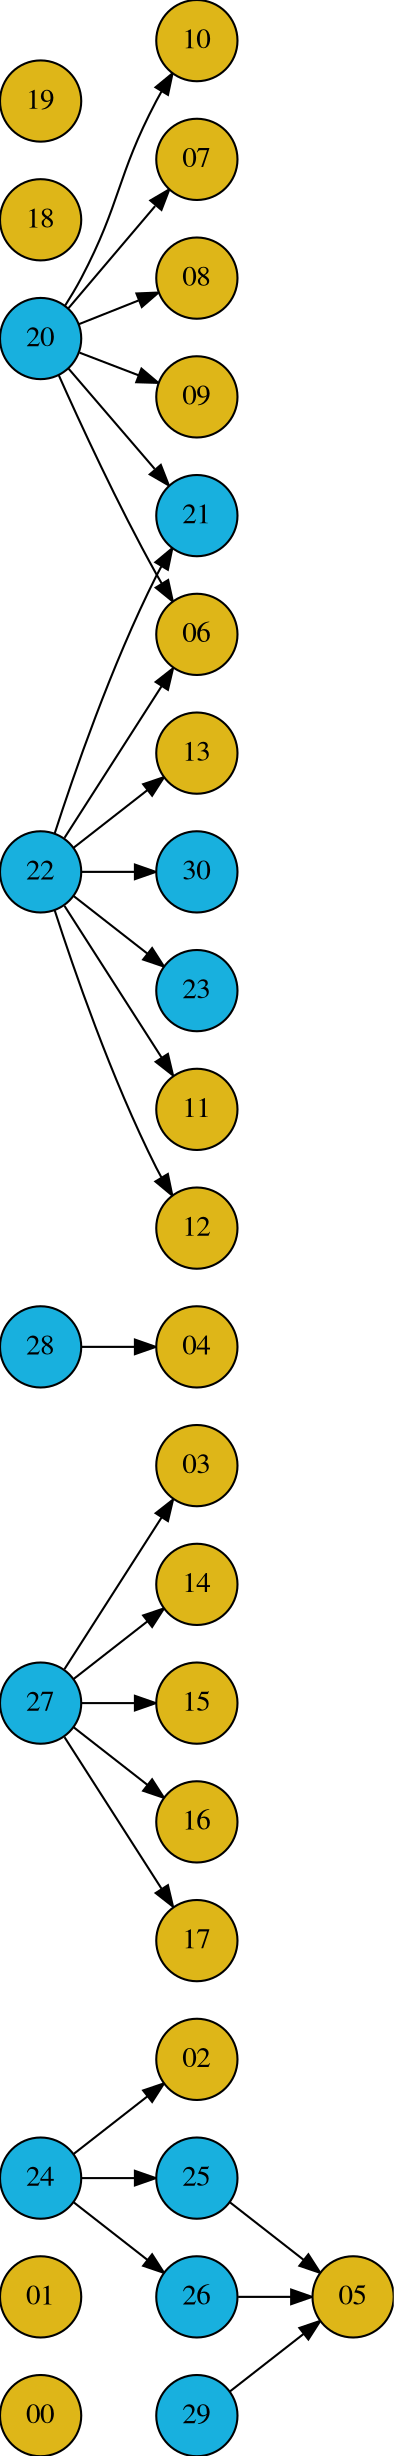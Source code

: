 strict digraph {
# Example of a directed graph.
# Click "next example" button for more examples.
# "digraph" is the default graph type.

# Attributes in here apply to the graph itself.
pad="0"
outputorder=edgesfirst
bgcolor=transparent

# layout= specifies a layout engine:
#   circo — for circular layout of graphs
#   dot — for drawing directed graphs (the default)
#   fdp — for drawing undirected graphs
#   neato — for drawing undirected graphs
#   osage — for drawing large undirected graphs
#   twopi — for radial layouts of graphs
layout=dot
rankdir=LR
#layout=dot
#layout=twopi

# Default node attributes
node [
  shape = circle
  style="filled"
  color=black
  fillcolor="#F2F2F2"
  fontname=Times
]

# Uncomment this to hide labels
#node [ label="" ]

# Uncomment this to arrange nodes in a grid
#layout=osage  edge [style=invis]

# Edges
api_0	 [label=00 fillcolor="#deb618" name="Landroid/location/LocationListener; onLocationChanged (Landroid/location/Location;)V",
type=api];
api_1	 [label=01 fillcolor="#deb618" name="Landroid/view/View$OnClickListener; onClick (Landroid/view/View;)V",
type=api];
api_2	 [label=02 fillcolor="#deb618"  name="Landroid/app/Activity; <init> ()V",
type=api];
api_3	 [label=03 fillcolor="#deb618"  name="Landroid/app/Activity; onCreate (Landroid/os/Bundle;)V",
type=api];
api_4	 [label=04  fillcolor="#deb618" name="Ljava/lang/Boolean; parseBoolean (Ljava/lang/String;)Z",
type=api];
api_5	 [label=05  fillcolor="#deb618" name="Ljava/lang/Object; <init> ()V",
type=api];
api_6	 [label=06  fillcolor="#deb618"  name="Landroid/widget/TextView; setText (Ljava/lang/CharSequence;)V",
type=api];
api_7	 [label=07 fillcolor="#deb618"  name="Ljava/lang/String; format (Ljava/lang/String; [Ljava/lang/Object;)Ljava/lang/String;",
type=api];
api_8	 [label=08 fillcolor="#deb618"  name="Ljava/lang/Double; valueOf (D)Ljava/lang/Double;",
type=api];
api_9	 [label=09 fillcolor="#deb618"  name="Landroid/location/Location; getLongitude ()D",
type=api];
api_10	 [label=10 fillcolor="#deb618"  name="Landroid/location/Location; getLatitude ()D",
type=api];
api_11	 [label=11  fillcolor="#deb618" name="Lorg/viyk/demoappjava/MainActivity; checkSelfPermission (Ljava/lang/String;)I",
type=api];
api_12	 [label=12  fillcolor="#deb618" name="Ljava/lang/Exception; toString ()Ljava/lang/String;",
type=api];
api_13	 [label=13 fillcolor="#deb618"  name="Landroid/location/LocationManager; requestLocationUpdates (Ljava/lang/String; J F Landroid/location/LocationListener;)V",
type=api];
api_14	 [label=14  fillcolor="#deb618" name="Lorg/viyk/demoappjava/MainActivity; setContentView (I)V",
type=api];
api_15	 [label=15 fillcolor="#deb618"  name="Lorg/viyk/demoappjava/MainActivity; getSystemService (Ljava/lang/String;)Ljava/lang/Object;",
type=api];
api_16	 [label=16 fillcolor="#deb618"  name="Lorg/viyk/demoappjava/MainActivity; findViewById (I)Landroid/view/View;",
type=api];
api_17	 [label=17 fillcolor="#deb618"  name="Landroid/widget/Button; setOnClickListener (Landroid/view/View$OnClickListener;)V",
type=api];
api_18	 [label=18 fillcolor="#deb618"  name="Landroid/location/LocationListener; onProviderDisabled (Ljava/lang/String;)V",
type=api];
api_19	 [label=19 fillcolor="#deb618"  name="Landroid/location/LocationListener; onProviderEnabled (Ljava/lang/String;)V",
type=api];
user_0	 [label=20  fillcolor="#18b0de" name="Lorg/viyk/demoappjava/MainActivity$1; onLocationChanged (Landroid/location/Location;)V",
type=user];
user_0 -> api_6	 [type=invokes_api];
user_0 -> api_7	 [type=invokes_api];
user_0 -> api_8	 [type=invokes_api];
user_0 -> api_9	 [type=invokes_api];
user_0 -> api_10	 [type=invokes_api];
user_7	 [label=21 fillcolor="#18b0de" name="Lorg/viyk/demoappjava/MainActivity; access$000 (Lorg/viyk/demoappjava/MainActivity;)Landroid/widget/TextView;",
type=user];
user_0 -> user_7	 [type=invokes];
user_1	 [label=22 fillcolor="#18b0de" name="Lorg/viyk/demoappjava/MainActivity$2; onClick (Landroid/view/View;)V",
type=user];
user_1 -> api_6	 [type=invokes_api];
user_1 -> api_11	 [type=invokes_api];
user_1 -> api_12	 [type=invokes_api];
user_1 -> api_13	 [type=invokes_api];
user_1 -> user_7	 [type=invokes];
user_9	 [label=30 fillcolor="#18b0de"  name="Lorg/viyk/demoappjava/MainActivity; access$100 (Lorg/viyk/demoappjava/MainActivity;)Landroid/location/LocationListener;",
type=user];
user_1 -> user_9	 [type=invokes];
user_10	 [label=23 fillcolor="#18b0de"  name="Lorg/viyk/demoappjava/MainActivity; access$200 (Lorg/viyk/demoappjava/MainActivity;)Landroid/location/LocationManager;",
type=user];
user_1 -> user_10	 [type=invokes];
user_2	 [label=24 fillcolor="#18b0de"  name="Lorg/viyk/demoappjava/MainActivity; <init> ()V",
type=user];
user_2 -> api_2	 [type=invokes_api];
user_6	 [label=25 fillcolor="#18b0de"  name="Lorg/viyk/demoappjava/MainActivity$1; <init> (Lorg/viyk/demoappjava/MainActivity;)V",
type=user];
user_2 -> user_6	 [type=invokes];
user_8	 [label=26 fillcolor="#18b0de"  name="Lorg/viyk/demoappjava/MainActivity$2; <init> (Lorg/viyk/demoappjava/MainActivity;)V",
type=user];
user_2 -> user_8	 [type=invokes];
user_3	 [label=27 fillcolor="#18b0de"  name="Lorg/viyk/demoappjava/MainActivity; onCreate (Landroid/os/Bundle;)V",
type=user];
user_3 -> api_3	 [type=invokes_api];
user_3 -> api_14	 [type=invokes_api];
user_3 -> api_15	 [type=invokes_api];
user_3 -> api_16	 [type=invokes_api];
user_3 -> api_17	 [type=invokes_api];
user_4	 [label=28 fillcolor="#18b0de"  name="Lorg/viyk/demoappjava/BuildConfig; <clinit> ()V",
type=user];
user_4 -> api_4	 [type=invokes_api];
user_5	 [label=29  fillcolor="#18b0de" name="Lorg/viyk/demoappjava/BuildConfig; <init> ()V",
type=user];
user_5 -> api_5	 [type=invokes_api];
user_6 -> api_5	 [type=invokes_api];
user_8 -> api_5	 [type=invokes_api];

}
